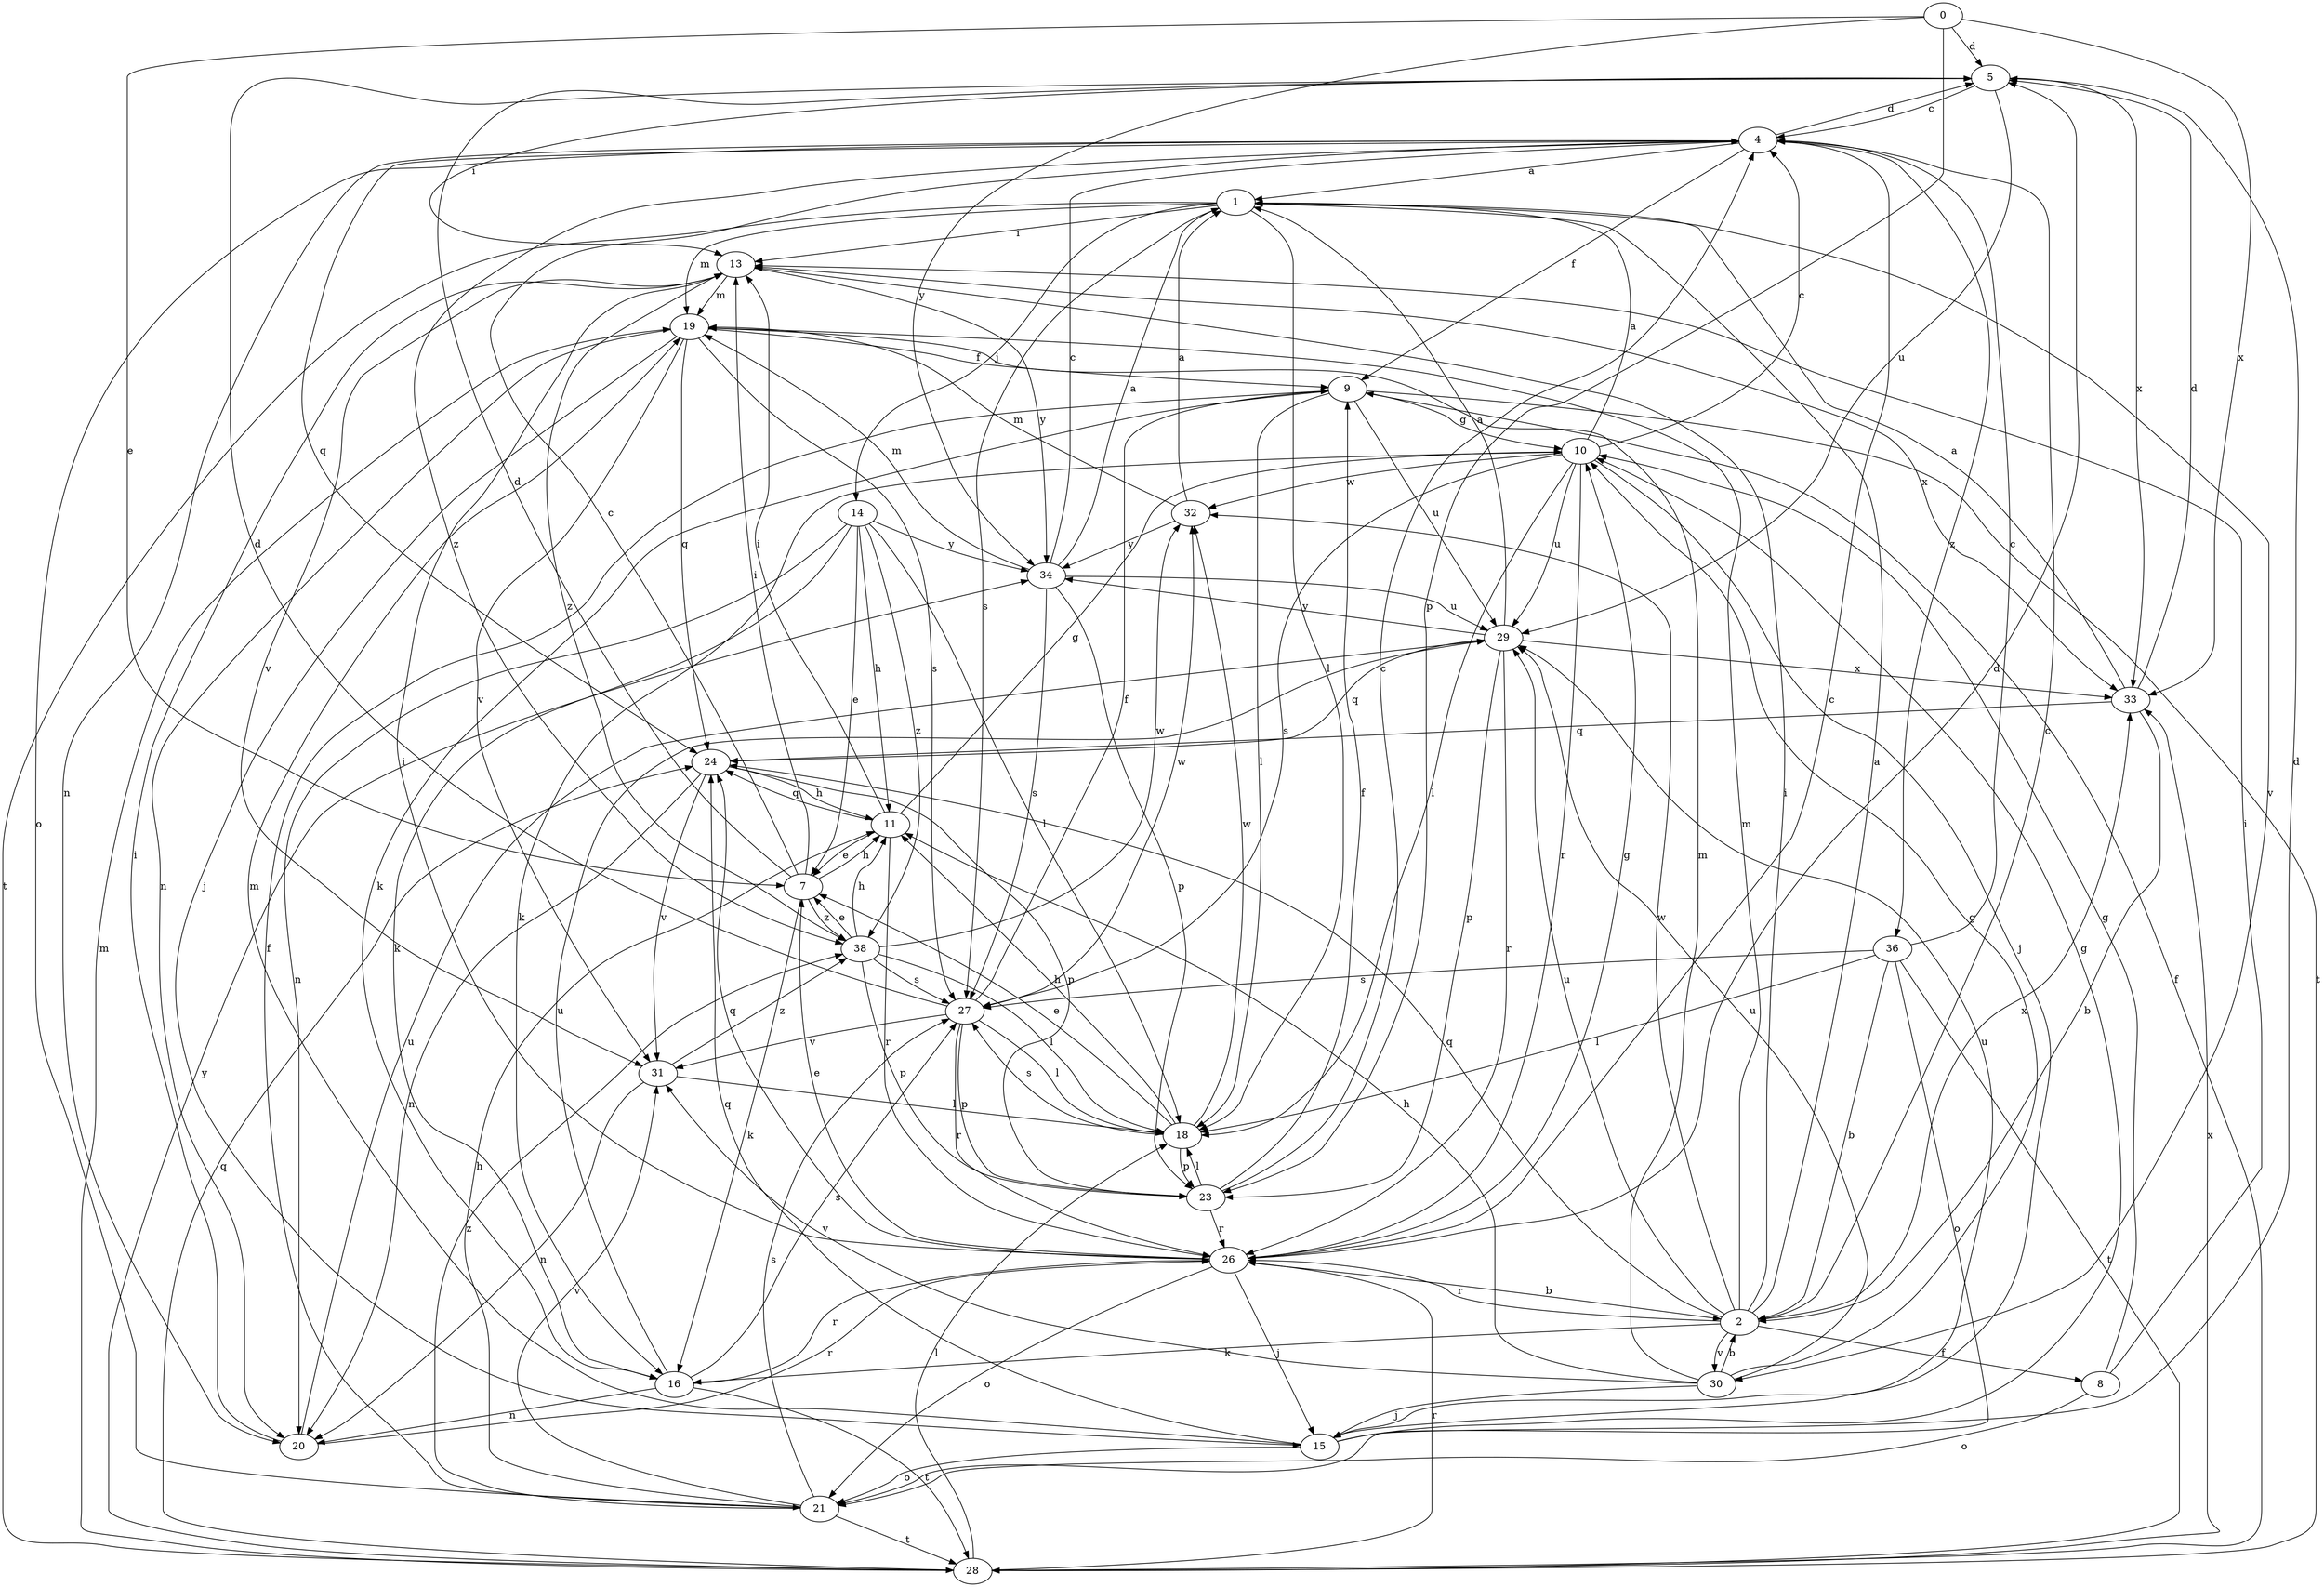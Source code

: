 strict digraph  {
0;
1;
2;
4;
5;
7;
8;
9;
10;
11;
13;
14;
15;
16;
18;
19;
20;
21;
23;
24;
26;
27;
28;
29;
30;
31;
32;
33;
34;
36;
38;
0 -> 5  [label=d];
0 -> 7  [label=e];
0 -> 23  [label=p];
0 -> 33  [label=x];
0 -> 34  [label=y];
1 -> 13  [label=i];
1 -> 14  [label=j];
1 -> 18  [label=l];
1 -> 19  [label=m];
1 -> 27  [label=s];
1 -> 28  [label=t];
1 -> 30  [label=v];
2 -> 1  [label=a];
2 -> 4  [label=c];
2 -> 8  [label=f];
2 -> 13  [label=i];
2 -> 16  [label=k];
2 -> 19  [label=m];
2 -> 24  [label=q];
2 -> 26  [label=r];
2 -> 29  [label=u];
2 -> 30  [label=v];
2 -> 32  [label=w];
2 -> 33  [label=x];
4 -> 1  [label=a];
4 -> 5  [label=d];
4 -> 9  [label=f];
4 -> 20  [label=n];
4 -> 21  [label=o];
4 -> 24  [label=q];
4 -> 36  [label=z];
4 -> 38  [label=z];
5 -> 4  [label=c];
5 -> 13  [label=i];
5 -> 29  [label=u];
5 -> 33  [label=x];
7 -> 4  [label=c];
7 -> 5  [label=d];
7 -> 11  [label=h];
7 -> 13  [label=i];
7 -> 16  [label=k];
7 -> 38  [label=z];
8 -> 10  [label=g];
8 -> 13  [label=i];
8 -> 21  [label=o];
9 -> 10  [label=g];
9 -> 16  [label=k];
9 -> 18  [label=l];
9 -> 28  [label=t];
9 -> 29  [label=u];
10 -> 1  [label=a];
10 -> 4  [label=c];
10 -> 15  [label=j];
10 -> 16  [label=k];
10 -> 18  [label=l];
10 -> 26  [label=r];
10 -> 27  [label=s];
10 -> 29  [label=u];
10 -> 32  [label=w];
11 -> 7  [label=e];
11 -> 10  [label=g];
11 -> 13  [label=i];
11 -> 24  [label=q];
11 -> 26  [label=r];
13 -> 19  [label=m];
13 -> 31  [label=v];
13 -> 33  [label=x];
13 -> 34  [label=y];
13 -> 38  [label=z];
14 -> 7  [label=e];
14 -> 11  [label=h];
14 -> 16  [label=k];
14 -> 18  [label=l];
14 -> 20  [label=n];
14 -> 34  [label=y];
14 -> 38  [label=z];
15 -> 5  [label=d];
15 -> 10  [label=g];
15 -> 19  [label=m];
15 -> 21  [label=o];
15 -> 24  [label=q];
15 -> 29  [label=u];
16 -> 20  [label=n];
16 -> 26  [label=r];
16 -> 27  [label=s];
16 -> 28  [label=t];
16 -> 29  [label=u];
18 -> 7  [label=e];
18 -> 11  [label=h];
18 -> 23  [label=p];
18 -> 27  [label=s];
18 -> 32  [label=w];
19 -> 9  [label=f];
19 -> 15  [label=j];
19 -> 20  [label=n];
19 -> 24  [label=q];
19 -> 27  [label=s];
19 -> 31  [label=v];
20 -> 13  [label=i];
20 -> 26  [label=r];
20 -> 29  [label=u];
21 -> 9  [label=f];
21 -> 11  [label=h];
21 -> 27  [label=s];
21 -> 28  [label=t];
21 -> 31  [label=v];
21 -> 38  [label=z];
23 -> 4  [label=c];
23 -> 9  [label=f];
23 -> 18  [label=l];
23 -> 26  [label=r];
24 -> 11  [label=h];
24 -> 20  [label=n];
24 -> 23  [label=p];
24 -> 31  [label=v];
26 -> 2  [label=b];
26 -> 4  [label=c];
26 -> 5  [label=d];
26 -> 7  [label=e];
26 -> 10  [label=g];
26 -> 13  [label=i];
26 -> 15  [label=j];
26 -> 21  [label=o];
26 -> 24  [label=q];
27 -> 5  [label=d];
27 -> 9  [label=f];
27 -> 18  [label=l];
27 -> 23  [label=p];
27 -> 26  [label=r];
27 -> 31  [label=v];
27 -> 32  [label=w];
28 -> 9  [label=f];
28 -> 18  [label=l];
28 -> 19  [label=m];
28 -> 24  [label=q];
28 -> 26  [label=r];
28 -> 33  [label=x];
28 -> 34  [label=y];
29 -> 1  [label=a];
29 -> 23  [label=p];
29 -> 24  [label=q];
29 -> 26  [label=r];
29 -> 33  [label=x];
29 -> 34  [label=y];
30 -> 2  [label=b];
30 -> 10  [label=g];
30 -> 11  [label=h];
30 -> 15  [label=j];
30 -> 19  [label=m];
30 -> 29  [label=u];
30 -> 31  [label=v];
31 -> 18  [label=l];
31 -> 20  [label=n];
31 -> 38  [label=z];
32 -> 1  [label=a];
32 -> 19  [label=m];
32 -> 34  [label=y];
33 -> 1  [label=a];
33 -> 2  [label=b];
33 -> 5  [label=d];
33 -> 24  [label=q];
34 -> 1  [label=a];
34 -> 4  [label=c];
34 -> 19  [label=m];
34 -> 23  [label=p];
34 -> 27  [label=s];
34 -> 29  [label=u];
36 -> 2  [label=b];
36 -> 4  [label=c];
36 -> 18  [label=l];
36 -> 21  [label=o];
36 -> 27  [label=s];
36 -> 28  [label=t];
38 -> 7  [label=e];
38 -> 11  [label=h];
38 -> 18  [label=l];
38 -> 23  [label=p];
38 -> 27  [label=s];
38 -> 32  [label=w];
}
